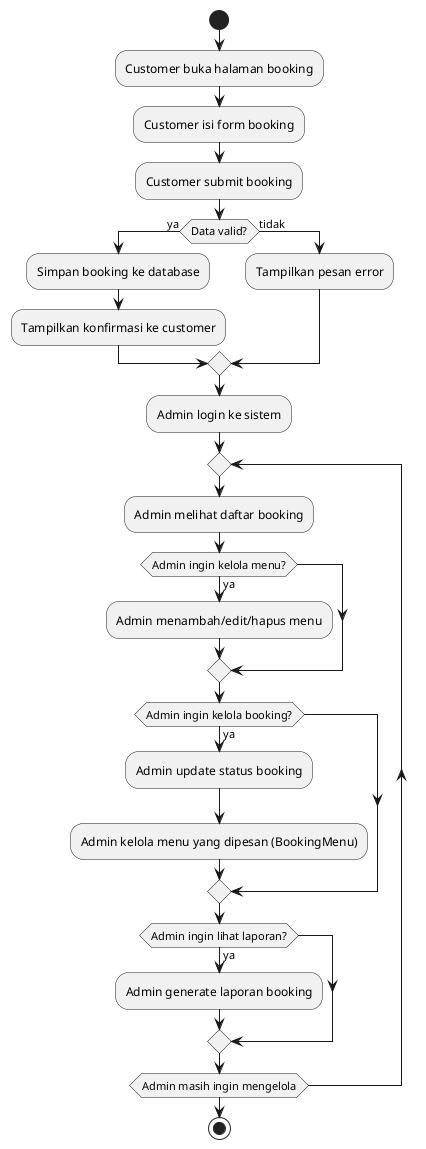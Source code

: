 @startuml
start

:Customer buka halaman booking;
:Customer isi form booking;
:Customer submit booking;

if (Data valid?) then (ya)
    :Simpan booking ke database;
    :Tampilkan konfirmasi ke customer;
else (tidak)
    :Tampilkan pesan error;
endif

:Admin login ke sistem;

repeat
    :Admin melihat daftar booking;
    if (Admin ingin kelola menu?) then (ya)
        :Admin menambah/edit/hapus menu;
    endif
    if (Admin ingin kelola booking?) then (ya)
        :Admin update status booking;
        :Admin kelola menu yang dipesan (BookingMenu);
    endif
    if (Admin ingin lihat laporan?) then (ya)
        :Admin generate laporan booking;
    endif
repeat while (Admin masih ingin mengelola)

stop
@enduml
